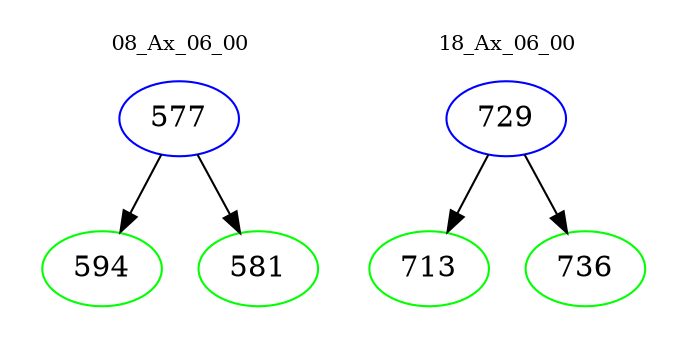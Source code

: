 digraph{
subgraph cluster_0 {
color = white
label = "08_Ax_06_00";
fontsize=10;
T0_577 [label="577", color="blue"]
T0_577 -> T0_594 [color="black"]
T0_594 [label="594", color="green"]
T0_577 -> T0_581 [color="black"]
T0_581 [label="581", color="green"]
}
subgraph cluster_1 {
color = white
label = "18_Ax_06_00";
fontsize=10;
T1_729 [label="729", color="blue"]
T1_729 -> T1_713 [color="black"]
T1_713 [label="713", color="green"]
T1_729 -> T1_736 [color="black"]
T1_736 [label="736", color="green"]
}
}
